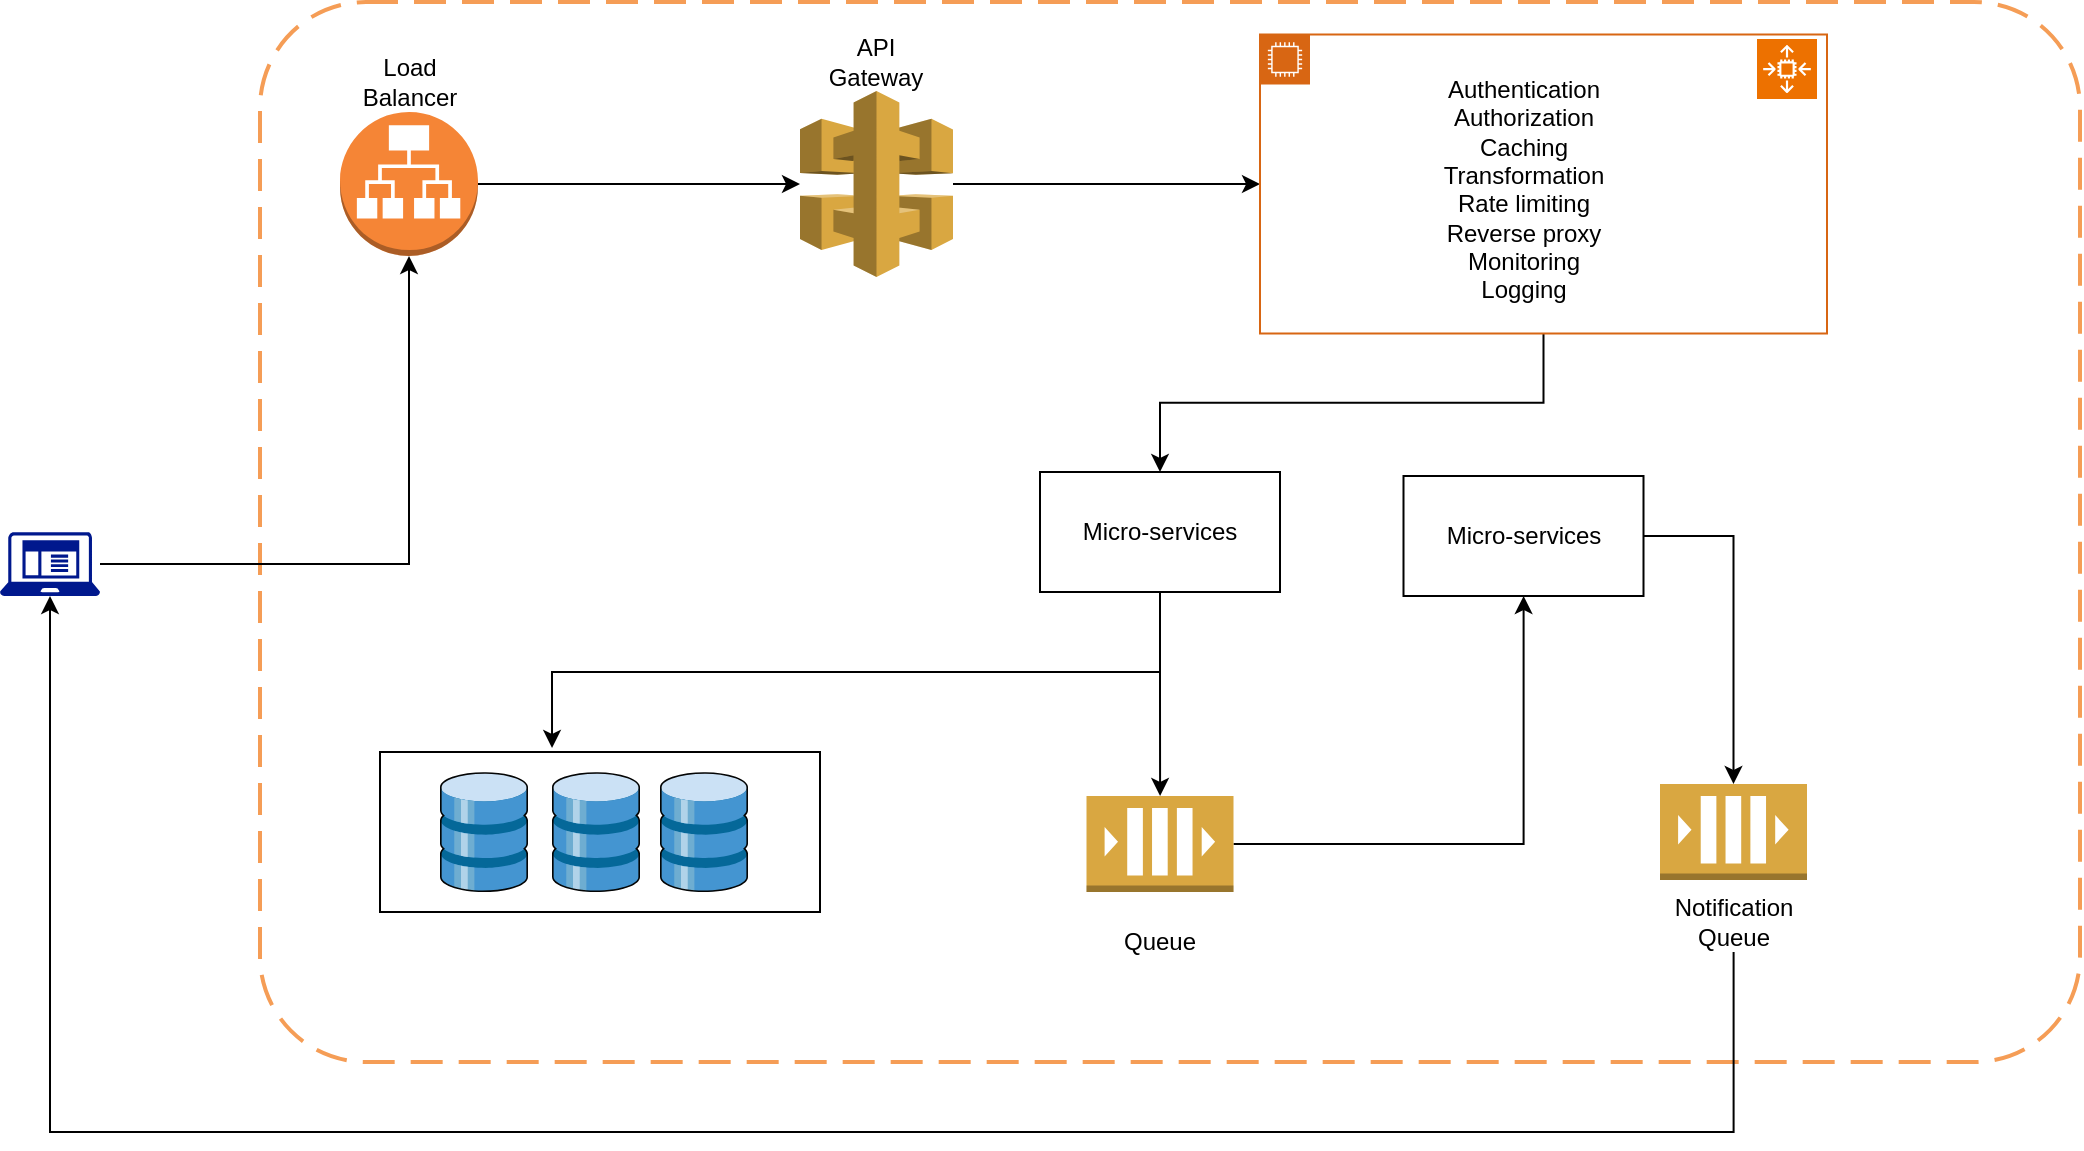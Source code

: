<mxfile version="24.4.0" type="device">
  <diagram name="Página-1" id="K6eGdVi_4k7LpXyNPOmA">
    <mxGraphModel dx="2213" dy="785" grid="1" gridSize="10" guides="1" tooltips="1" connect="1" arrows="1" fold="1" page="1" pageScale="1" pageWidth="827" pageHeight="1169" math="0" shadow="0">
      <root>
        <mxCell id="0" />
        <mxCell id="1" parent="0" />
        <mxCell id="XioeLFv9S41CHHq93Qgn-2" value="" style="rounded=1;arcSize=10;dashed=1;strokeColor=#F59D56;fillColor=none;gradientColor=none;dashPattern=8 4;strokeWidth=2;" vertex="1" parent="1">
          <mxGeometry x="-20" y="75" width="910" height="530" as="geometry" />
        </mxCell>
        <mxCell id="XioeLFv9S41CHHq93Qgn-4" style="edgeStyle=orthogonalEdgeStyle;rounded=0;orthogonalLoop=1;jettySize=auto;html=1;" edge="1" parent="1" source="XioeLFv9S41CHHq93Qgn-1" target="XioeLFv9S41CHHq93Qgn-3">
          <mxGeometry relative="1" as="geometry" />
        </mxCell>
        <mxCell id="XioeLFv9S41CHHq93Qgn-1" value="" style="sketch=0;aspect=fixed;pointerEvents=1;shadow=0;dashed=0;html=1;strokeColor=none;labelPosition=center;verticalLabelPosition=bottom;verticalAlign=top;align=center;fillColor=#00188D;shape=mxgraph.mscae.enterprise.client_application" vertex="1" parent="1">
          <mxGeometry x="-150" y="340" width="50" height="32" as="geometry" />
        </mxCell>
        <mxCell id="XioeLFv9S41CHHq93Qgn-6" style="edgeStyle=orthogonalEdgeStyle;rounded=0;orthogonalLoop=1;jettySize=auto;html=1;exitX=1;exitY=0.5;exitDx=0;exitDy=0;exitPerimeter=0;" edge="1" parent="1" source="XioeLFv9S41CHHq93Qgn-3" target="XioeLFv9S41CHHq93Qgn-5">
          <mxGeometry relative="1" as="geometry" />
        </mxCell>
        <mxCell id="XioeLFv9S41CHHq93Qgn-3" value="" style="outlineConnect=0;dashed=0;verticalLabelPosition=bottom;verticalAlign=top;align=center;html=1;shape=mxgraph.aws3.application_load_balancer;fillColor=#F58536;gradientColor=none;" vertex="1" parent="1">
          <mxGeometry x="20" y="130" width="69" height="72" as="geometry" />
        </mxCell>
        <mxCell id="XioeLFv9S41CHHq93Qgn-12" style="edgeStyle=orthogonalEdgeStyle;rounded=0;orthogonalLoop=1;jettySize=auto;html=1;" edge="1" parent="1" source="XioeLFv9S41CHHq93Qgn-5" target="XioeLFv9S41CHHq93Qgn-11">
          <mxGeometry relative="1" as="geometry" />
        </mxCell>
        <mxCell id="XioeLFv9S41CHHq93Qgn-5" value="" style="outlineConnect=0;dashed=0;verticalLabelPosition=bottom;verticalAlign=top;align=center;html=1;shape=mxgraph.aws3.api_gateway;fillColor=#D9A741;gradientColor=none;" vertex="1" parent="1">
          <mxGeometry x="250" y="119.5" width="76.5" height="93" as="geometry" />
        </mxCell>
        <mxCell id="XioeLFv9S41CHHq93Qgn-9" value="Load Balancer" style="text;html=1;align=center;verticalAlign=middle;whiteSpace=wrap;rounded=0;" vertex="1" parent="1">
          <mxGeometry x="25" y="100" width="60" height="30" as="geometry" />
        </mxCell>
        <mxCell id="XioeLFv9S41CHHq93Qgn-10" value="API&lt;br&gt;Gateway" style="text;html=1;align=center;verticalAlign=middle;whiteSpace=wrap;rounded=0;" vertex="1" parent="1">
          <mxGeometry x="258.25" y="89.5" width="60" height="30" as="geometry" />
        </mxCell>
        <mxCell id="XioeLFv9S41CHHq93Qgn-19" style="edgeStyle=orthogonalEdgeStyle;rounded=0;orthogonalLoop=1;jettySize=auto;html=1;" edge="1" parent="1" source="XioeLFv9S41CHHq93Qgn-11" target="XioeLFv9S41CHHq93Qgn-18">
          <mxGeometry relative="1" as="geometry" />
        </mxCell>
        <mxCell id="XioeLFv9S41CHHq93Qgn-11" value="" style="points=[[0,0],[0.25,0],[0.5,0],[0.75,0],[1,0],[1,0.25],[1,0.5],[1,0.75],[1,1],[0.75,1],[0.5,1],[0.25,1],[0,1],[0,0.75],[0,0.5],[0,0.25]];outlineConnect=0;gradientColor=none;html=1;whiteSpace=wrap;fontSize=12;fontStyle=0;container=0;pointerEvents=0;collapsible=0;recursiveResize=0;shape=mxgraph.aws4.group;grIcon=mxgraph.aws4.group_ec2_instance_contents;strokeColor=#D86613;fillColor=none;verticalAlign=top;align=left;spacingLeft=30;fontColor=#D86613;dashed=0;" vertex="1" parent="1">
          <mxGeometry x="480" y="91.25" width="283.5" height="149.5" as="geometry" />
        </mxCell>
        <mxCell id="XioeLFv9S41CHHq93Qgn-13" value="" style="sketch=0;points=[[0,0,0],[0.25,0,0],[0.5,0,0],[0.75,0,0],[1,0,0],[0,1,0],[0.25,1,0],[0.5,1,0],[0.75,1,0],[1,1,0],[0,0.25,0],[0,0.5,0],[0,0.75,0],[1,0.25,0],[1,0.5,0],[1,0.75,0]];outlineConnect=0;fontColor=#232F3E;fillColor=#ED7100;strokeColor=#ffffff;dashed=0;verticalLabelPosition=bottom;verticalAlign=top;align=center;html=1;fontSize=12;fontStyle=0;aspect=fixed;shape=mxgraph.aws4.resourceIcon;resIcon=mxgraph.aws4.auto_scaling2;" vertex="1" parent="1">
          <mxGeometry x="728.5" y="93.5" width="30" height="30" as="geometry" />
        </mxCell>
        <mxCell id="XioeLFv9S41CHHq93Qgn-16" value="Authentication&lt;div&gt;Authorization&lt;/div&gt;&lt;div&gt;Caching&lt;/div&gt;&lt;div&gt;Transformation&lt;/div&gt;&lt;div&gt;Rate limiting&lt;/div&gt;&lt;div&gt;Reverse proxy&lt;/div&gt;&lt;div&gt;Monitoring&lt;/div&gt;&lt;div&gt;Logging&lt;/div&gt;&lt;div&gt;&lt;br&gt;&lt;/div&gt;" style="text;html=1;align=center;verticalAlign=middle;whiteSpace=wrap;rounded=0;" vertex="1" parent="1">
          <mxGeometry x="501.75" y="161" width="220" height="30" as="geometry" />
        </mxCell>
        <mxCell id="XioeLFv9S41CHHq93Qgn-27" style="edgeStyle=orthogonalEdgeStyle;rounded=0;orthogonalLoop=1;jettySize=auto;html=1;exitX=0.5;exitY=1;exitDx=0;exitDy=0;" edge="1" parent="1" source="XioeLFv9S41CHHq93Qgn-18" target="XioeLFv9S41CHHq93Qgn-26">
          <mxGeometry relative="1" as="geometry" />
        </mxCell>
        <mxCell id="XioeLFv9S41CHHq93Qgn-18" value="Micro-services" style="rounded=0;whiteSpace=wrap;html=1;" vertex="1" parent="1">
          <mxGeometry x="370" y="310" width="120" height="60" as="geometry" />
        </mxCell>
        <mxCell id="XioeLFv9S41CHHq93Qgn-24" style="edgeStyle=orthogonalEdgeStyle;rounded=0;orthogonalLoop=1;jettySize=auto;html=1;exitX=0.5;exitY=1;exitDx=0;exitDy=0;entryX=0.391;entryY=-0.025;entryDx=0;entryDy=0;entryPerimeter=0;" edge="1" parent="1" source="XioeLFv9S41CHHq93Qgn-18" target="XioeLFv9S41CHHq93Qgn-23">
          <mxGeometry relative="1" as="geometry" />
        </mxCell>
        <mxCell id="XioeLFv9S41CHHq93Qgn-25" value="" style="group" vertex="1" connectable="0" parent="1">
          <mxGeometry x="40" y="450" width="220" height="80" as="geometry" />
        </mxCell>
        <mxCell id="XioeLFv9S41CHHq93Qgn-23" value="" style="rounded=0;whiteSpace=wrap;html=1;" vertex="1" parent="XioeLFv9S41CHHq93Qgn-25">
          <mxGeometry width="220" height="80" as="geometry" />
        </mxCell>
        <mxCell id="XioeLFv9S41CHHq93Qgn-20" value="" style="shadow=0;dashed=0;html=1;labelPosition=center;verticalLabelPosition=bottom;verticalAlign=top;align=center;outlineConnect=0;shape=mxgraph.veeam.3d.datastore;" vertex="1" parent="XioeLFv9S41CHHq93Qgn-25">
          <mxGeometry x="30" y="10" width="44" height="60" as="geometry" />
        </mxCell>
        <mxCell id="XioeLFv9S41CHHq93Qgn-21" value="" style="shadow=0;dashed=0;html=1;labelPosition=center;verticalLabelPosition=bottom;verticalAlign=top;align=center;outlineConnect=0;shape=mxgraph.veeam.3d.datastore;" vertex="1" parent="XioeLFv9S41CHHq93Qgn-25">
          <mxGeometry x="86" y="10" width="44" height="60" as="geometry" />
        </mxCell>
        <mxCell id="XioeLFv9S41CHHq93Qgn-22" value="" style="shadow=0;dashed=0;html=1;labelPosition=center;verticalLabelPosition=bottom;verticalAlign=top;align=center;outlineConnect=0;shape=mxgraph.veeam.3d.datastore;" vertex="1" parent="XioeLFv9S41CHHq93Qgn-25">
          <mxGeometry x="140" y="10" width="44" height="60" as="geometry" />
        </mxCell>
        <mxCell id="XioeLFv9S41CHHq93Qgn-31" style="edgeStyle=orthogonalEdgeStyle;rounded=0;orthogonalLoop=1;jettySize=auto;html=1;" edge="1" parent="1" source="XioeLFv9S41CHHq93Qgn-26" target="XioeLFv9S41CHHq93Qgn-30">
          <mxGeometry relative="1" as="geometry" />
        </mxCell>
        <mxCell id="XioeLFv9S41CHHq93Qgn-26" value="" style="outlineConnect=0;dashed=0;verticalLabelPosition=bottom;verticalAlign=top;align=center;html=1;shape=mxgraph.aws3.queue;fillColor=#D9A741;gradientColor=none;" vertex="1" parent="1">
          <mxGeometry x="393.25" y="472" width="73.5" height="48" as="geometry" />
        </mxCell>
        <mxCell id="XioeLFv9S41CHHq93Qgn-28" value="Queue" style="text;html=1;align=center;verticalAlign=middle;whiteSpace=wrap;rounded=0;" vertex="1" parent="1">
          <mxGeometry x="400" y="530" width="60" height="30" as="geometry" />
        </mxCell>
        <mxCell id="XioeLFv9S41CHHq93Qgn-33" style="edgeStyle=orthogonalEdgeStyle;rounded=0;orthogonalLoop=1;jettySize=auto;html=1;" edge="1" parent="1" source="XioeLFv9S41CHHq93Qgn-30" target="XioeLFv9S41CHHq93Qgn-32">
          <mxGeometry relative="1" as="geometry" />
        </mxCell>
        <mxCell id="XioeLFv9S41CHHq93Qgn-30" value="Micro-services" style="rounded=0;whiteSpace=wrap;html=1;" vertex="1" parent="1">
          <mxGeometry x="551.75" y="312" width="120" height="60" as="geometry" />
        </mxCell>
        <mxCell id="XioeLFv9S41CHHq93Qgn-32" value="" style="outlineConnect=0;dashed=0;verticalLabelPosition=bottom;verticalAlign=top;align=center;html=1;shape=mxgraph.aws3.queue;fillColor=#D9A741;gradientColor=none;" vertex="1" parent="1">
          <mxGeometry x="680" y="466" width="73.5" height="48" as="geometry" />
        </mxCell>
        <mxCell id="XioeLFv9S41CHHq93Qgn-34" value="Notification Queue" style="text;html=1;align=center;verticalAlign=middle;whiteSpace=wrap;rounded=0;" vertex="1" parent="1">
          <mxGeometry x="686.75" y="520" width="60" height="30" as="geometry" />
        </mxCell>
        <mxCell id="XioeLFv9S41CHHq93Qgn-35" style="edgeStyle=orthogonalEdgeStyle;rounded=0;orthogonalLoop=1;jettySize=auto;html=1;entryX=0.5;entryY=1;entryDx=0;entryDy=0;entryPerimeter=0;" edge="1" parent="1" source="XioeLFv9S41CHHq93Qgn-34" target="XioeLFv9S41CHHq93Qgn-1">
          <mxGeometry relative="1" as="geometry">
            <Array as="points">
              <mxPoint x="717" y="640" />
              <mxPoint x="-125" y="640" />
            </Array>
          </mxGeometry>
        </mxCell>
      </root>
    </mxGraphModel>
  </diagram>
</mxfile>
